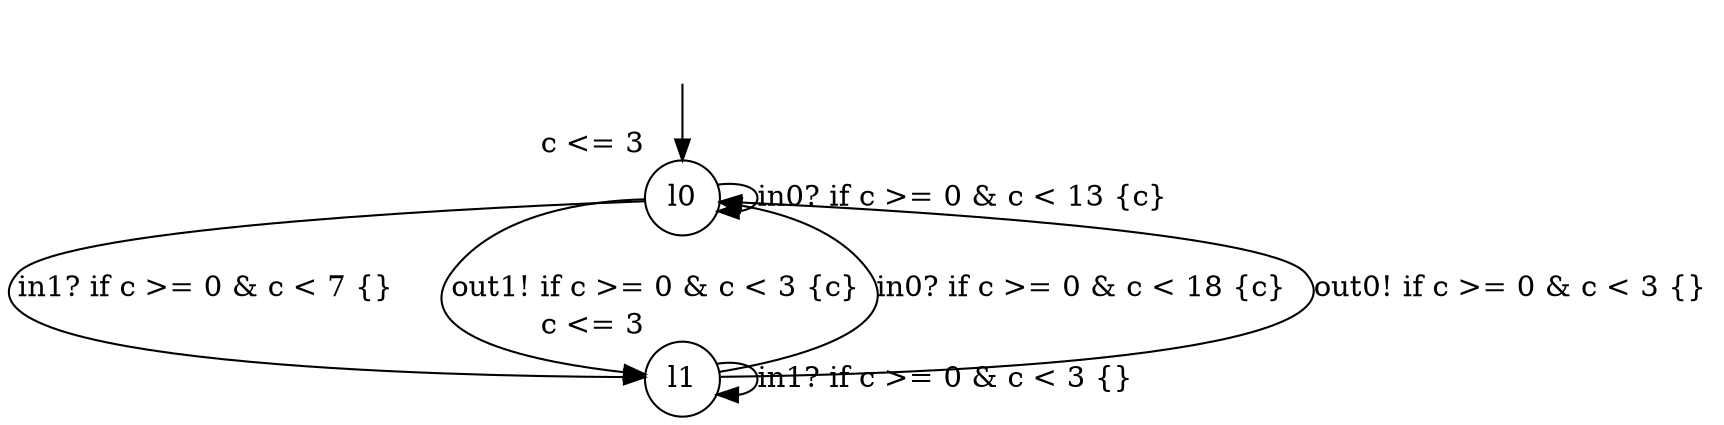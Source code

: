 digraph g {
__start0 [label="" shape="none"];
l0 [shape="circle" margin=0 label="l0", xlabel="c <= 3"];
l1 [shape="circle" margin=0 label="l1", xlabel="c <= 3"];
l0 -> l1 [label="in1? if c >= 0 & c < 7 {} "];
l0 -> l1 [label="out1! if c >= 0 & c < 3 {c} "];
l0 -> l0 [label="in0? if c >= 0 & c < 13 {c} "];
l1 -> l0 [label="in0? if c >= 0 & c < 18 {c} "];
l1 -> l0 [label="out0! if c >= 0 & c < 3 {} "];
l1 -> l1 [label="in1? if c >= 0 & c < 3 {} "];
__start0 -> l0;
}
